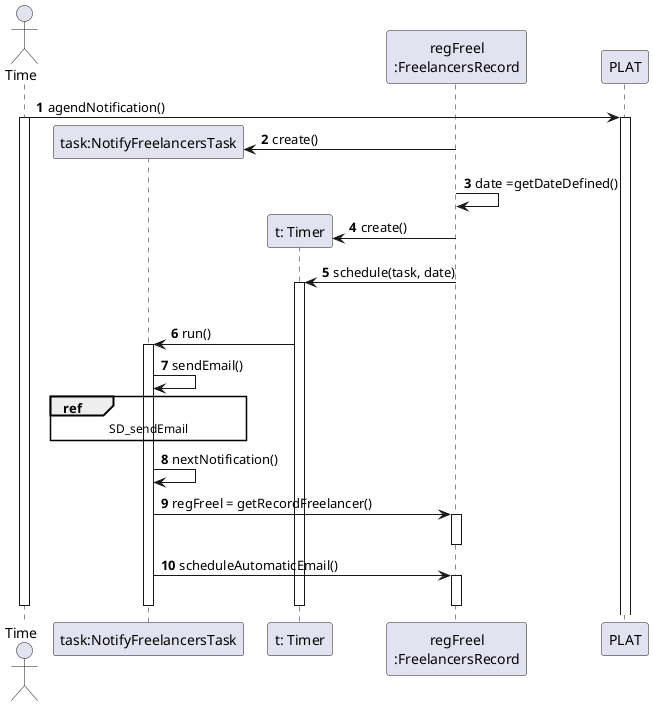 @startuml
autonumber

actor "Time" as TEMPO

participant "task:NotifyFreelancersTask" as SCAT
participant "t: Timer" as TIMER
participant "regFreel\n:FreelancersRecord" as RFREEL


TEMPO -> PLAT : agendNotification()
activate TEMPO

activate PLAT
RFREEL -> SCAT** : create()
RFREEL -> RFREEL : date =getDateDefined()
RFREEL -> TIMER** : create()
RFREEL -> TIMER : schedule(task, date)
activate TIMER
deactivate RFREEL

TIMER -> SCAT : run()
activate SCAT
SCAT -> SCAT : sendEmail()

REF over SCAT
SD_sendEmail
end REF

SCAT -> SCAT : nextNotification()


SCAT -> RFREEL : regFreel = getRecordFreelancer()
activate RFREEL
deactivate RFREEL

SCAT -> RFREEL : scheduleAutomaticEmail()
activate RFREEL
deactivate RFREEL

deactivate TIMER
deactivate SCAT
deactivate TEMPO


@enduml